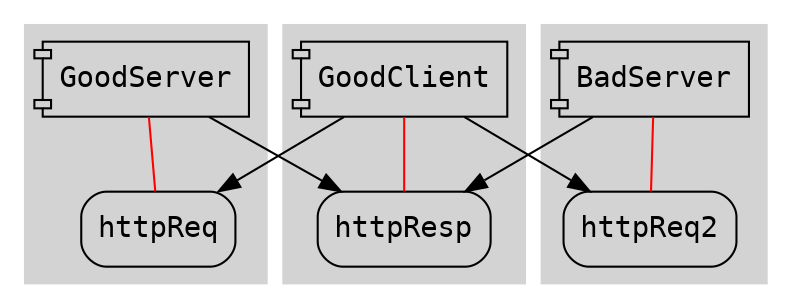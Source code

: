 digraph g {
graph[fontname="courier", splines=true, concentrate=true];
node[fontname="courier"];
edge[fontname="courier", len=1.0];
subgraph cluster_GoodServer { 
style=filled; color=lightgrey;
GoodServer [shape=component];
httpReq [shape=rectangle,style="rounded"];
GoodServer -> httpReq [dir=none,color=red];
}
GoodServer -> httpResp;
subgraph cluster_BadServer { 
style=filled; color=lightgrey;
BadServer [shape=component];
httpReq2 [shape=rectangle,style="rounded"];
BadServer -> httpReq2 [dir=none,color=red];
}
BadServer -> httpResp;
subgraph cluster_GoodClient { 
style=filled; color=lightgrey;
GoodClient [shape=component];
httpResp [shape=rectangle,style="rounded"];
GoodClient -> httpResp [dir=none,color=red];
}
GoodClient -> httpReq;
GoodClient -> httpReq2;
}
